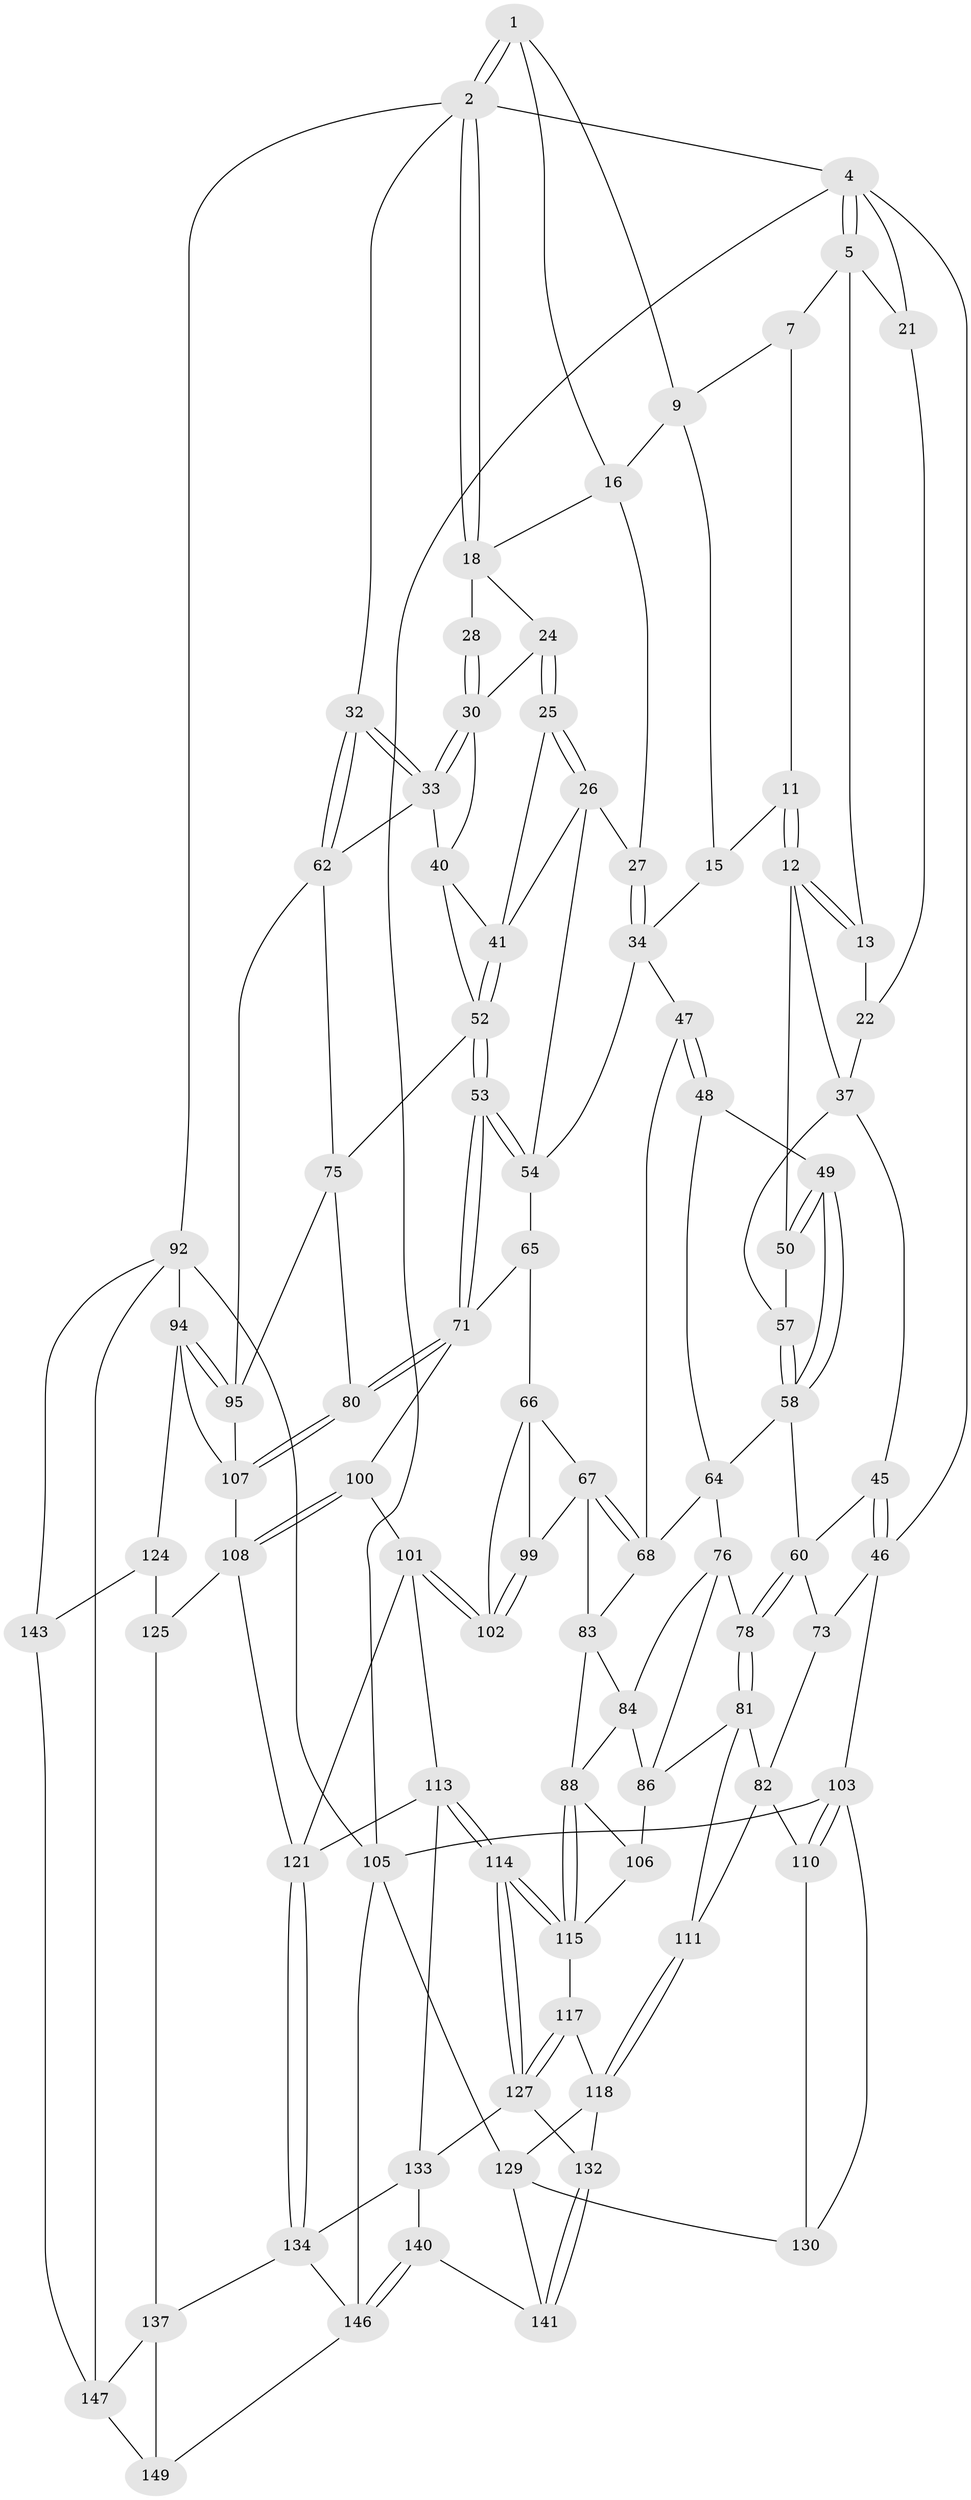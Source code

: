 // Generated by graph-tools (version 1.1) at 2025/24/03/03/25 07:24:32]
// undirected, 91 vertices, 204 edges
graph export_dot {
graph [start="1"]
  node [color=gray90,style=filled];
  1 [pos="+0.7947983960450494+0",super="+8"];
  2 [pos="+1+0",super="+3"];
  4 [pos="+0+0",super="+39"];
  5 [pos="+0+0",super="+6"];
  7 [pos="+0.5797450794926915+0",super="+10"];
  9 [pos="+0.5541841766325967+0.07444712281291961",super="+14"];
  11 [pos="+0.3983333568358728+0.102553552289545"];
  12 [pos="+0.3145215254816911+0.10186407154717968",super="+36"];
  13 [pos="+0.26203941728023733+0",super="+20"];
  15 [pos="+0.5383335156382371+0.186091174259767"];
  16 [pos="+0.7357716826086368+0.06126069901384905",super="+17"];
  18 [pos="+0.8987250009102877+0.10472762108275235",super="+19"];
  21 [pos="+0.05188089383170575+0.09582867087753798",super="+23"];
  22 [pos="+0.08836191896017333+0.18488703698148903"];
  24 [pos="+0.7545377011464965+0.13340101914720143",super="+29"];
  25 [pos="+0.7471614359624724+0.18307009965669646"];
  26 [pos="+0.6832776076075782+0.21378003079497418",super="+51"];
  27 [pos="+0.6554156641976286+0.21923685382059221"];
  28 [pos="+0.8873355636185548+0.13571192471873708"];
  30 [pos="+0.9037838079123944+0.20209559259741164",super="+31"];
  32 [pos="+1+0.015274770703468818"];
  33 [pos="+0.9295532878412295+0.21774185004288482",super="+43"];
  34 [pos="+0.6026508773642969+0.25701674849371986",super="+35"];
  37 [pos="+0.11098588896846552+0.2166481886562663",super="+38"];
  40 [pos="+0.8459016034239102+0.21366682660406386",super="+44"];
  41 [pos="+0.774027263720071+0.2102425523112571",super="+42"];
  45 [pos="+0.07472831658809305+0.278693987094013"];
  46 [pos="+0+0.29680944372935936",super="+74"];
  47 [pos="+0.5413412642411196+0.2698611681213631"];
  48 [pos="+0.3735724355029304+0.255816154439181"];
  49 [pos="+0.3268905874385012+0.16754142293431618"];
  50 [pos="+0.31594244274734756+0.1322187359697315"];
  52 [pos="+0.8211587688875033+0.3453170349516791",super="+55"];
  53 [pos="+0.7924574256551741+0.3642441303583907"];
  54 [pos="+0.7208457619380073+0.333187228184585",super="+56"];
  57 [pos="+0.195582467370096+0.25628210746863755"];
  58 [pos="+0.1986123364163438+0.34307187583498205",super="+59"];
  60 [pos="+0.18760212339772744+0.3748251187804945",super="+61"];
  62 [pos="+1+0.39825821887667645",super="+63"];
  64 [pos="+0.3699296088949407+0.2724729662236394",super="+70"];
  65 [pos="+0.6202107681250979+0.4365367595956693"];
  66 [pos="+0.5594782336262659+0.437610143530408",super="+98"];
  67 [pos="+0.5509346604325819+0.4333435264029464",super="+97"];
  68 [pos="+0.5465665332294658+0.4296734836043914",super="+69"];
  71 [pos="+0.7590947132603298+0.48164859077344047",super="+72"];
  73 [pos="+0+0.4750607607967366"];
  75 [pos="+0.8945315544169821+0.3776182665190803",super="+79"];
  76 [pos="+0.3464550327929789+0.41507839923379686",super="+77"];
  78 [pos="+0.197415259340953+0.41899537873412857"];
  80 [pos="+0.815425824153175+0.5493478079198448"];
  81 [pos="+0.17865036329538037+0.43503383073422447",super="+91"];
  82 [pos="+0.05941685804437272+0.500175934334453",super="+109"];
  83 [pos="+0.4282244042251348+0.4778626973144698",super="+87"];
  84 [pos="+0.36650300053533846+0.44472361961304",super="+85"];
  86 [pos="+0.23556610151423846+0.45761776648120245",super="+90"];
  88 [pos="+0.4166593626050385+0.6022759924841751",super="+89"];
  92 [pos="+1+1",super="+93"];
  94 [pos="+1+1",super="+123"];
  95 [pos="+1+0.5758443467235206",super="+96"];
  99 [pos="+0.48591862197279917+0.5682648799116178"];
  100 [pos="+0.6325398346088309+0.6027919738521991"];
  101 [pos="+0.5881002956733549+0.5965471809989875",super="+112"];
  102 [pos="+0.5871583175021248+0.595062556614458"];
  103 [pos="+0+0.6472004224800478",super="+104"];
  105 [pos="+0+1",super="+145"];
  106 [pos="+0.26826896225718494+0.5805345121012859"];
  107 [pos="+0.8185755794474279+0.5940555700344463",super="+119"];
  108 [pos="+0.655096987287759+0.6222307147917698",super="+120"];
  110 [pos="+0.06188091964029443+0.6517582340106518"];
  111 [pos="+0.11884604457395492+0.6317392003786595"];
  113 [pos="+0.5264490523791758+0.661697102670971",super="+126"];
  114 [pos="+0.4201084663251054+0.6881919817927968"];
  115 [pos="+0.4167189017941986+0.6595659384160424",super="+116"];
  117 [pos="+0.25162781891756425+0.6588215921887958"];
  118 [pos="+0.17473220867461053+0.6875989750851568",super="+128"];
  121 [pos="+0.6640416949483248+0.7705374165656752",super="+122"];
  124 [pos="+0.7942292874177067+0.759683673917662",super="+142"];
  125 [pos="+0.6701339275411308+0.7681710582294898",super="+136"];
  127 [pos="+0.4011857098410874+0.7341816650672506",super="+131"];
  129 [pos="+0.08710986807412846+0.8077767354598653",super="+144"];
  130 [pos="+0.03811547515879114+0.758513210468599"];
  132 [pos="+0.28385604436318146+0.844301755835004"];
  133 [pos="+0.43973156989237355+0.7731858783582688",super="+135"];
  134 [pos="+0.6163123799338651+0.8549133497290913",super="+139"];
  137 [pos="+0.7353095082210975+0.9282103431985095",super="+138"];
  140 [pos="+0.4599090834441672+0.9586479580263318"];
  141 [pos="+0.27340719407249525+0.8811276471282957"];
  143 [pos="+0.8620969819946762+0.9339484616505701"];
  146 [pos="+0.49196655939286654+1",super="+150"];
  147 [pos="+0.7549252810346793+0.9501367664932163",super="+148"];
  149 [pos="+0.637423493645596+1"];
  1 -- 2;
  1 -- 2;
  1 -- 16;
  1 -- 9;
  2 -- 18;
  2 -- 18;
  2 -- 32;
  2 -- 4;
  2 -- 92;
  4 -- 5;
  4 -- 5;
  4 -- 105;
  4 -- 46;
  4 -- 21;
  5 -- 21;
  5 -- 13;
  5 -- 7;
  7 -- 9;
  7 -- 11;
  9 -- 16;
  9 -- 15;
  11 -- 12;
  11 -- 12;
  11 -- 15;
  12 -- 13;
  12 -- 13;
  12 -- 50;
  12 -- 37;
  13 -- 22;
  15 -- 34;
  16 -- 27;
  16 -- 18;
  18 -- 28;
  18 -- 24;
  21 -- 22;
  22 -- 37;
  24 -- 25;
  24 -- 25;
  24 -- 30;
  25 -- 26;
  25 -- 26;
  25 -- 41;
  26 -- 27;
  26 -- 54;
  26 -- 41;
  27 -- 34;
  27 -- 34;
  28 -- 30;
  28 -- 30;
  30 -- 33;
  30 -- 33;
  30 -- 40;
  32 -- 33;
  32 -- 33;
  32 -- 62;
  32 -- 62;
  33 -- 40;
  33 -- 62;
  34 -- 54;
  34 -- 47;
  37 -- 57;
  37 -- 45;
  40 -- 41;
  40 -- 52;
  41 -- 52;
  41 -- 52;
  45 -- 46;
  45 -- 46;
  45 -- 60;
  46 -- 73;
  46 -- 103;
  47 -- 48;
  47 -- 48;
  47 -- 68;
  48 -- 49;
  48 -- 64;
  49 -- 50;
  49 -- 50;
  49 -- 58;
  49 -- 58;
  50 -- 57;
  52 -- 53;
  52 -- 53;
  52 -- 75;
  53 -- 54;
  53 -- 54;
  53 -- 71;
  53 -- 71;
  54 -- 65;
  57 -- 58;
  57 -- 58;
  58 -- 64;
  58 -- 60;
  60 -- 78;
  60 -- 78;
  60 -- 73;
  62 -- 75;
  62 -- 95;
  64 -- 76;
  64 -- 68;
  65 -- 66;
  65 -- 71;
  66 -- 67;
  66 -- 99;
  66 -- 102;
  67 -- 68;
  67 -- 68;
  67 -- 99;
  67 -- 83;
  68 -- 83;
  71 -- 80;
  71 -- 80;
  71 -- 100;
  73 -- 82;
  75 -- 80;
  75 -- 95;
  76 -- 84;
  76 -- 78;
  76 -- 86;
  78 -- 81;
  78 -- 81;
  80 -- 107;
  80 -- 107;
  81 -- 82;
  81 -- 86;
  81 -- 111;
  82 -- 110;
  82 -- 111;
  83 -- 84;
  83 -- 88;
  84 -- 86;
  84 -- 88;
  86 -- 106;
  88 -- 115;
  88 -- 115;
  88 -- 106;
  92 -- 105;
  92 -- 94;
  92 -- 143;
  92 -- 147;
  94 -- 95;
  94 -- 95;
  94 -- 107;
  94 -- 124;
  95 -- 107;
  99 -- 102;
  99 -- 102;
  100 -- 101;
  100 -- 108;
  100 -- 108;
  101 -- 102;
  101 -- 102;
  101 -- 113;
  101 -- 121;
  103 -- 110;
  103 -- 110;
  103 -- 105;
  103 -- 130;
  105 -- 129;
  105 -- 146;
  106 -- 115;
  107 -- 108;
  108 -- 121;
  108 -- 125;
  110 -- 130;
  111 -- 118;
  111 -- 118;
  113 -- 114;
  113 -- 114;
  113 -- 133;
  113 -- 121;
  114 -- 115;
  114 -- 115;
  114 -- 127;
  114 -- 127;
  115 -- 117;
  117 -- 118;
  117 -- 127;
  117 -- 127;
  118 -- 129;
  118 -- 132;
  121 -- 134;
  121 -- 134;
  124 -- 125 [weight=2];
  124 -- 143;
  125 -- 137;
  127 -- 132;
  127 -- 133;
  129 -- 130;
  129 -- 141;
  132 -- 141;
  132 -- 141;
  133 -- 140;
  133 -- 134;
  134 -- 137;
  134 -- 146;
  137 -- 147;
  137 -- 149;
  140 -- 141;
  140 -- 146;
  140 -- 146;
  143 -- 147;
  146 -- 149;
  147 -- 149;
}
